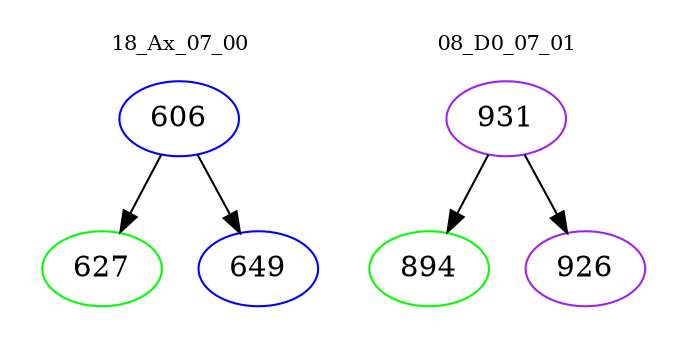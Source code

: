 digraph{
subgraph cluster_0 {
color = white
label = "18_Ax_07_00";
fontsize=10;
T0_606 [label="606", color="blue"]
T0_606 -> T0_627 [color="black"]
T0_627 [label="627", color="green"]
T0_606 -> T0_649 [color="black"]
T0_649 [label="649", color="blue"]
}
subgraph cluster_1 {
color = white
label = "08_D0_07_01";
fontsize=10;
T1_931 [label="931", color="purple"]
T1_931 -> T1_894 [color="black"]
T1_894 [label="894", color="green"]
T1_931 -> T1_926 [color="black"]
T1_926 [label="926", color="purple"]
}
}
